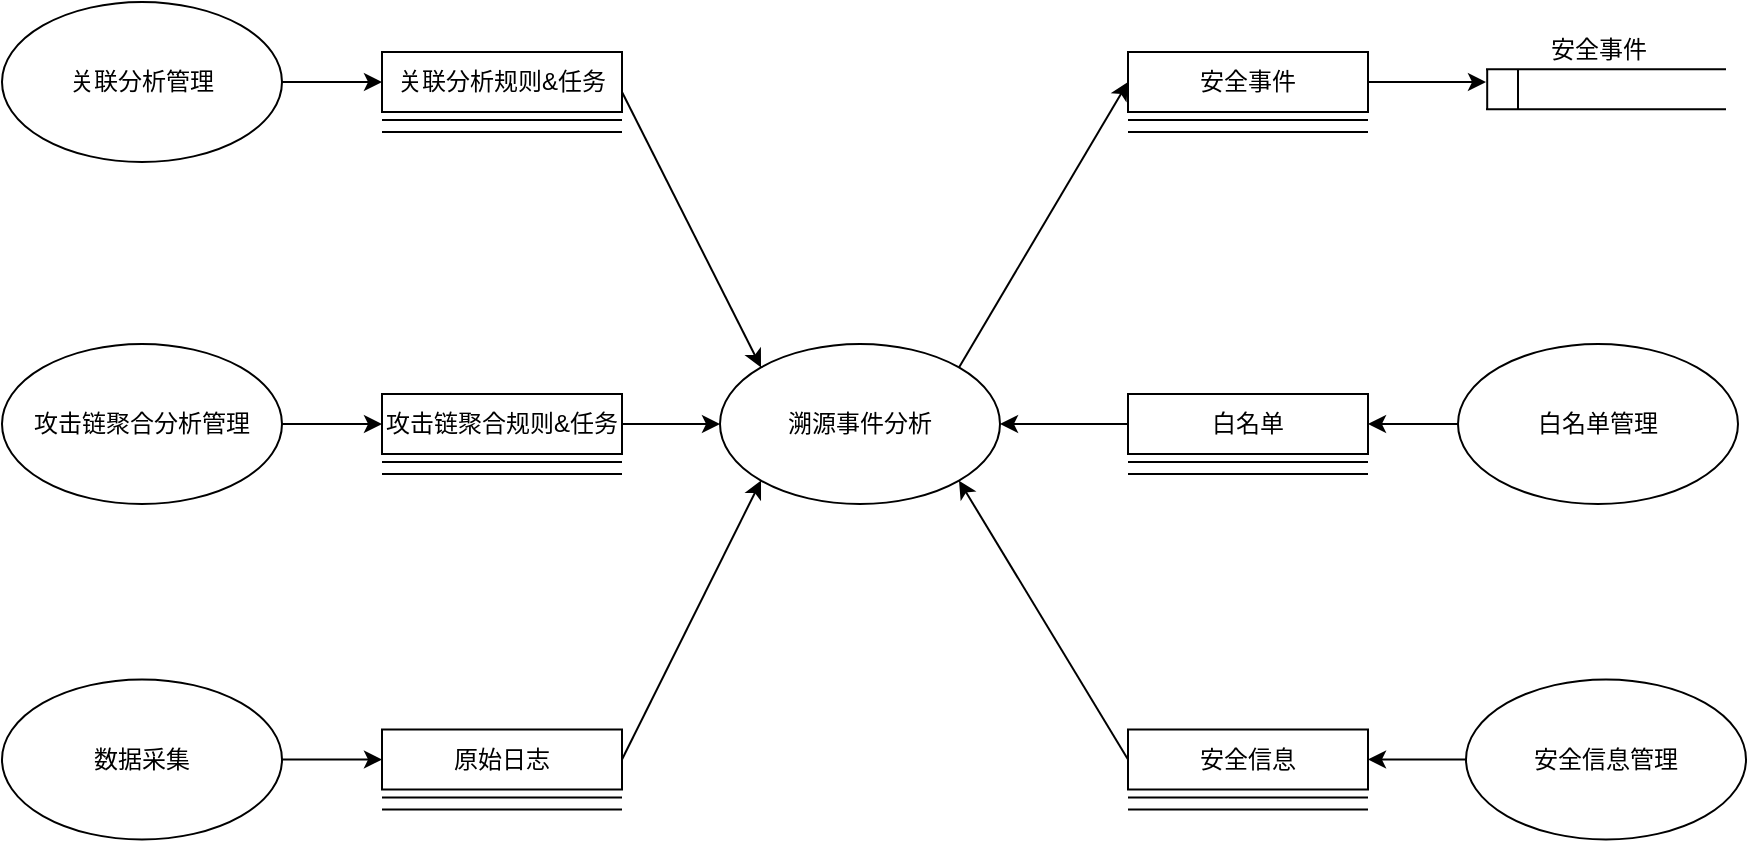 <mxfile version="17.1.3" type="github">
  <diagram id="C5RBs43oDa-KdzZeNtuy" name="Page-1">
    <mxGraphModel dx="2050" dy="779" grid="1" gridSize="10" guides="1" tooltips="1" connect="1" arrows="1" fold="1" page="1" pageScale="1" pageWidth="827" pageHeight="1169" math="0" shadow="0">
      <root>
        <mxCell id="WIyWlLk6GJQsqaUBKTNV-0" />
        <mxCell id="WIyWlLk6GJQsqaUBKTNV-1" parent="WIyWlLk6GJQsqaUBKTNV-0" />
        <mxCell id="AxuAEFp41O1iY1T-BUaN-5" style="rounded=0;orthogonalLoop=1;jettySize=auto;html=1;exitX=1;exitY=0.5;exitDx=0;exitDy=0;entryX=0;entryY=0.5;entryDx=0;entryDy=0;" edge="1" parent="WIyWlLk6GJQsqaUBKTNV-1" source="AxuAEFp41O1iY1T-BUaN-4" target="AxuAEFp41O1iY1T-BUaN-1">
          <mxGeometry relative="1" as="geometry">
            <mxPoint x="501" y="214" as="targetPoint" />
          </mxGeometry>
        </mxCell>
        <mxCell id="AxuAEFp41O1iY1T-BUaN-43" style="edgeStyle=none;rounded=0;orthogonalLoop=1;jettySize=auto;html=1;exitX=1;exitY=0;exitDx=0;exitDy=0;entryX=0;entryY=0.5;entryDx=0;entryDy=0;" edge="1" parent="WIyWlLk6GJQsqaUBKTNV-1" source="AxuAEFp41O1iY1T-BUaN-0" target="AxuAEFp41O1iY1T-BUaN-37">
          <mxGeometry relative="1" as="geometry" />
        </mxCell>
        <mxCell id="AxuAEFp41O1iY1T-BUaN-0" value="溯源事件分析" style="ellipse;whiteSpace=wrap;html=1;" vertex="1" parent="WIyWlLk6GJQsqaUBKTNV-1">
          <mxGeometry x="160" y="260" width="140" height="80" as="geometry" />
        </mxCell>
        <mxCell id="AxuAEFp41O1iY1T-BUaN-1" value="关联分析规则&amp;amp;任务" style="rounded=0;whiteSpace=wrap;html=1;" vertex="1" parent="WIyWlLk6GJQsqaUBKTNV-1">
          <mxGeometry x="-9" y="114" width="120" height="30" as="geometry" />
        </mxCell>
        <mxCell id="AxuAEFp41O1iY1T-BUaN-2" value="" style="endArrow=none;html=1;rounded=0;" edge="1" parent="WIyWlLk6GJQsqaUBKTNV-1">
          <mxGeometry width="50" height="50" relative="1" as="geometry">
            <mxPoint x="-9" y="148" as="sourcePoint" />
            <mxPoint x="111" y="148" as="targetPoint" />
          </mxGeometry>
        </mxCell>
        <mxCell id="AxuAEFp41O1iY1T-BUaN-3" value="" style="endArrow=none;html=1;rounded=0;" edge="1" parent="WIyWlLk6GJQsqaUBKTNV-1">
          <mxGeometry width="50" height="50" relative="1" as="geometry">
            <mxPoint x="-9" y="154" as="sourcePoint" />
            <mxPoint x="111" y="154" as="targetPoint" />
          </mxGeometry>
        </mxCell>
        <mxCell id="AxuAEFp41O1iY1T-BUaN-20" style="edgeStyle=none;rounded=0;orthogonalLoop=1;jettySize=auto;html=1;exitX=0;exitY=0.5;exitDx=0;exitDy=0;entryX=1;entryY=0.5;entryDx=0;entryDy=0;" edge="1" parent="WIyWlLk6GJQsqaUBKTNV-1" source="AxuAEFp41O1iY1T-BUaN-40" target="AxuAEFp41O1iY1T-BUaN-17">
          <mxGeometry relative="1" as="geometry" />
        </mxCell>
        <mxCell id="AxuAEFp41O1iY1T-BUaN-4" value="关联分析管理" style="ellipse;whiteSpace=wrap;html=1;" vertex="1" parent="WIyWlLk6GJQsqaUBKTNV-1">
          <mxGeometry x="-199" y="89" width="140" height="80" as="geometry" />
        </mxCell>
        <mxCell id="AxuAEFp41O1iY1T-BUaN-6" style="rounded=0;orthogonalLoop=1;jettySize=auto;html=1;exitX=1;exitY=0.667;exitDx=0;exitDy=0;exitPerimeter=0;entryX=0;entryY=0;entryDx=0;entryDy=0;" edge="1" parent="WIyWlLk6GJQsqaUBKTNV-1" source="AxuAEFp41O1iY1T-BUaN-1" target="AxuAEFp41O1iY1T-BUaN-0">
          <mxGeometry relative="1" as="geometry">
            <mxPoint x="530" y="200" as="targetPoint" />
            <mxPoint x="400" y="190" as="sourcePoint" />
          </mxGeometry>
        </mxCell>
        <mxCell id="AxuAEFp41O1iY1T-BUaN-16" style="edgeStyle=none;rounded=0;orthogonalLoop=1;jettySize=auto;html=1;exitX=1;exitY=0.5;exitDx=0;exitDy=0;entryX=0;entryY=0.5;entryDx=0;entryDy=0;" edge="1" parent="WIyWlLk6GJQsqaUBKTNV-1" source="AxuAEFp41O1iY1T-BUaN-8" target="AxuAEFp41O1iY1T-BUaN-0">
          <mxGeometry relative="1" as="geometry" />
        </mxCell>
        <mxCell id="AxuAEFp41O1iY1T-BUaN-8" value="攻击链聚合规则&amp;amp;任务" style="rounded=0;whiteSpace=wrap;html=1;" vertex="1" parent="WIyWlLk6GJQsqaUBKTNV-1">
          <mxGeometry x="-9" y="285" width="120" height="30" as="geometry" />
        </mxCell>
        <mxCell id="AxuAEFp41O1iY1T-BUaN-9" value="" style="endArrow=none;html=1;rounded=0;" edge="1" parent="WIyWlLk6GJQsqaUBKTNV-1">
          <mxGeometry width="50" height="50" relative="1" as="geometry">
            <mxPoint x="-9" y="319" as="sourcePoint" />
            <mxPoint x="111" y="319" as="targetPoint" />
          </mxGeometry>
        </mxCell>
        <mxCell id="AxuAEFp41O1iY1T-BUaN-10" value="" style="endArrow=none;html=1;rounded=0;" edge="1" parent="WIyWlLk6GJQsqaUBKTNV-1">
          <mxGeometry width="50" height="50" relative="1" as="geometry">
            <mxPoint x="-9" y="325" as="sourcePoint" />
            <mxPoint x="111" y="325" as="targetPoint" />
          </mxGeometry>
        </mxCell>
        <mxCell id="AxuAEFp41O1iY1T-BUaN-21" style="edgeStyle=none;rounded=0;orthogonalLoop=1;jettySize=auto;html=1;exitX=0;exitY=0.5;exitDx=0;exitDy=0;" edge="1" parent="WIyWlLk6GJQsqaUBKTNV-1" source="AxuAEFp41O1iY1T-BUaN-17" target="AxuAEFp41O1iY1T-BUaN-0">
          <mxGeometry relative="1" as="geometry">
            <mxPoint x="296" y="300" as="targetPoint" />
          </mxGeometry>
        </mxCell>
        <mxCell id="AxuAEFp41O1iY1T-BUaN-17" value="白名单" style="rounded=0;whiteSpace=wrap;html=1;" vertex="1" parent="WIyWlLk6GJQsqaUBKTNV-1">
          <mxGeometry x="364" y="285" width="120" height="30" as="geometry" />
        </mxCell>
        <mxCell id="AxuAEFp41O1iY1T-BUaN-18" value="" style="endArrow=none;html=1;rounded=0;" edge="1" parent="WIyWlLk6GJQsqaUBKTNV-1">
          <mxGeometry width="50" height="50" relative="1" as="geometry">
            <mxPoint x="364" y="319" as="sourcePoint" />
            <mxPoint x="484" y="319" as="targetPoint" />
          </mxGeometry>
        </mxCell>
        <mxCell id="AxuAEFp41O1iY1T-BUaN-19" value="" style="endArrow=none;html=1;rounded=0;" edge="1" parent="WIyWlLk6GJQsqaUBKTNV-1">
          <mxGeometry width="50" height="50" relative="1" as="geometry">
            <mxPoint x="364" y="325" as="sourcePoint" />
            <mxPoint x="484" y="325" as="targetPoint" />
          </mxGeometry>
        </mxCell>
        <mxCell id="AxuAEFp41O1iY1T-BUaN-25" style="edgeStyle=none;rounded=0;orthogonalLoop=1;jettySize=auto;html=1;entryX=1;entryY=1;entryDx=0;entryDy=0;exitX=0;exitY=0.5;exitDx=0;exitDy=0;" edge="1" parent="WIyWlLk6GJQsqaUBKTNV-1" source="AxuAEFp41O1iY1T-BUaN-22" target="AxuAEFp41O1iY1T-BUaN-0">
          <mxGeometry relative="1" as="geometry">
            <mxPoint x="460" y="400" as="targetPoint" />
          </mxGeometry>
        </mxCell>
        <mxCell id="AxuAEFp41O1iY1T-BUaN-22" value="安全信息" style="rounded=0;whiteSpace=wrap;html=1;" vertex="1" parent="WIyWlLk6GJQsqaUBKTNV-1">
          <mxGeometry x="364" y="452.75" width="120" height="30" as="geometry" />
        </mxCell>
        <mxCell id="AxuAEFp41O1iY1T-BUaN-23" value="" style="endArrow=none;html=1;rounded=0;" edge="1" parent="WIyWlLk6GJQsqaUBKTNV-1">
          <mxGeometry width="50" height="50" relative="1" as="geometry">
            <mxPoint x="364" y="486.75" as="sourcePoint" />
            <mxPoint x="484" y="486.75" as="targetPoint" />
          </mxGeometry>
        </mxCell>
        <mxCell id="AxuAEFp41O1iY1T-BUaN-24" value="" style="endArrow=none;html=1;rounded=0;" edge="1" parent="WIyWlLk6GJQsqaUBKTNV-1">
          <mxGeometry width="50" height="50" relative="1" as="geometry">
            <mxPoint x="364" y="492.75" as="sourcePoint" />
            <mxPoint x="484" y="492.75" as="targetPoint" />
          </mxGeometry>
        </mxCell>
        <mxCell id="AxuAEFp41O1iY1T-BUaN-29" style="edgeStyle=none;rounded=0;orthogonalLoop=1;jettySize=auto;html=1;exitX=0;exitY=0.5;exitDx=0;exitDy=0;entryX=1;entryY=0.5;entryDx=0;entryDy=0;" edge="1" parent="WIyWlLk6GJQsqaUBKTNV-1" source="AxuAEFp41O1iY1T-BUaN-41" target="AxuAEFp41O1iY1T-BUaN-22">
          <mxGeometry relative="1" as="geometry">
            <mxPoint x="624.503" y="351.034" as="sourcePoint" />
            <mxPoint x="494" y="377.75" as="targetPoint" />
          </mxGeometry>
        </mxCell>
        <mxCell id="AxuAEFp41O1iY1T-BUaN-34" style="edgeStyle=none;rounded=0;orthogonalLoop=1;jettySize=auto;html=1;entryX=0;entryY=0.5;entryDx=0;entryDy=0;" edge="1" parent="WIyWlLk6GJQsqaUBKTNV-1" source="AxuAEFp41O1iY1T-BUaN-30" target="AxuAEFp41O1iY1T-BUaN-31">
          <mxGeometry relative="1" as="geometry" />
        </mxCell>
        <mxCell id="AxuAEFp41O1iY1T-BUaN-30" value="数据采集" style="ellipse;whiteSpace=wrap;html=1;" vertex="1" parent="WIyWlLk6GJQsqaUBKTNV-1">
          <mxGeometry x="-199" y="427.75" width="140" height="80" as="geometry" />
        </mxCell>
        <mxCell id="AxuAEFp41O1iY1T-BUaN-35" style="edgeStyle=none;rounded=0;orthogonalLoop=1;jettySize=auto;html=1;exitX=1;exitY=0.5;exitDx=0;exitDy=0;entryX=0;entryY=1;entryDx=0;entryDy=0;" edge="1" parent="WIyWlLk6GJQsqaUBKTNV-1" source="AxuAEFp41O1iY1T-BUaN-31" target="AxuAEFp41O1iY1T-BUaN-0">
          <mxGeometry relative="1" as="geometry" />
        </mxCell>
        <mxCell id="AxuAEFp41O1iY1T-BUaN-31" value="原始日志" style="rounded=0;whiteSpace=wrap;html=1;" vertex="1" parent="WIyWlLk6GJQsqaUBKTNV-1">
          <mxGeometry x="-9" y="452.75" width="120" height="30" as="geometry" />
        </mxCell>
        <mxCell id="AxuAEFp41O1iY1T-BUaN-32" value="" style="endArrow=none;html=1;rounded=0;" edge="1" parent="WIyWlLk6GJQsqaUBKTNV-1">
          <mxGeometry width="50" height="50" relative="1" as="geometry">
            <mxPoint x="-9" y="486.75" as="sourcePoint" />
            <mxPoint x="111" y="486.75" as="targetPoint" />
          </mxGeometry>
        </mxCell>
        <mxCell id="AxuAEFp41O1iY1T-BUaN-33" value="" style="endArrow=none;html=1;rounded=0;" edge="1" parent="WIyWlLk6GJQsqaUBKTNV-1">
          <mxGeometry width="50" height="50" relative="1" as="geometry">
            <mxPoint x="-9" y="492.75" as="sourcePoint" />
            <mxPoint x="111" y="492.75" as="targetPoint" />
          </mxGeometry>
        </mxCell>
        <mxCell id="AxuAEFp41O1iY1T-BUaN-54" value="" style="edgeStyle=none;rounded=0;orthogonalLoop=1;jettySize=auto;html=1;exitX=1;exitY=0.5;exitDx=0;exitDy=0;" edge="1" parent="WIyWlLk6GJQsqaUBKTNV-1" source="AxuAEFp41O1iY1T-BUaN-37">
          <mxGeometry relative="1" as="geometry">
            <mxPoint x="543" y="129.0" as="targetPoint" />
          </mxGeometry>
        </mxCell>
        <mxCell id="AxuAEFp41O1iY1T-BUaN-37" value="安全事件" style="rounded=0;whiteSpace=wrap;html=1;" vertex="1" parent="WIyWlLk6GJQsqaUBKTNV-1">
          <mxGeometry x="364" y="114" width="120" height="30" as="geometry" />
        </mxCell>
        <mxCell id="AxuAEFp41O1iY1T-BUaN-38" value="" style="endArrow=none;html=1;rounded=0;" edge="1" parent="WIyWlLk6GJQsqaUBKTNV-1">
          <mxGeometry width="50" height="50" relative="1" as="geometry">
            <mxPoint x="364" y="148" as="sourcePoint" />
            <mxPoint x="484" y="148" as="targetPoint" />
          </mxGeometry>
        </mxCell>
        <mxCell id="AxuAEFp41O1iY1T-BUaN-39" value="" style="endArrow=none;html=1;rounded=0;" edge="1" parent="WIyWlLk6GJQsqaUBKTNV-1">
          <mxGeometry width="50" height="50" relative="1" as="geometry">
            <mxPoint x="364" y="154.0" as="sourcePoint" />
            <mxPoint x="484" y="154.0" as="targetPoint" />
          </mxGeometry>
        </mxCell>
        <mxCell id="AxuAEFp41O1iY1T-BUaN-40" value="白名单管理" style="ellipse;whiteSpace=wrap;html=1;" vertex="1" parent="WIyWlLk6GJQsqaUBKTNV-1">
          <mxGeometry x="529" y="260" width="140" height="80" as="geometry" />
        </mxCell>
        <mxCell id="AxuAEFp41O1iY1T-BUaN-41" value="安全信息管理" style="ellipse;whiteSpace=wrap;html=1;" vertex="1" parent="WIyWlLk6GJQsqaUBKTNV-1">
          <mxGeometry x="533" y="427.75" width="140" height="80" as="geometry" />
        </mxCell>
        <mxCell id="AxuAEFp41O1iY1T-BUaN-56" style="edgeStyle=none;rounded=0;orthogonalLoop=1;jettySize=auto;html=1;exitX=1;exitY=0.5;exitDx=0;exitDy=0;entryX=0;entryY=0.5;entryDx=0;entryDy=0;" edge="1" parent="WIyWlLk6GJQsqaUBKTNV-1" source="AxuAEFp41O1iY1T-BUaN-55" target="AxuAEFp41O1iY1T-BUaN-8">
          <mxGeometry relative="1" as="geometry" />
        </mxCell>
        <mxCell id="AxuAEFp41O1iY1T-BUaN-55" value="攻击链聚合分析管理" style="ellipse;whiteSpace=wrap;html=1;" vertex="1" parent="WIyWlLk6GJQsqaUBKTNV-1">
          <mxGeometry x="-199" y="260" width="140" height="80" as="geometry" />
        </mxCell>
        <mxCell id="AxuAEFp41O1iY1T-BUaN-65" value="安全事件" style="text;html=1;align=center;verticalAlign=middle;resizable=0;points=[];autosize=1;strokeColor=none;fillColor=none;" vertex="1" parent="WIyWlLk6GJQsqaUBKTNV-1">
          <mxGeometry x="569" y="102.57" width="60" height="20" as="geometry" />
        </mxCell>
        <mxCell id="AxuAEFp41O1iY1T-BUaN-66" value="" style="group" vertex="1" connectable="0" parent="WIyWlLk6GJQsqaUBKTNV-1">
          <mxGeometry x="543" y="122.57" width="120" height="20" as="geometry" />
        </mxCell>
        <mxCell id="AxuAEFp41O1iY1T-BUaN-60" value="" style="endArrow=none;html=1;rounded=0;" edge="1" parent="AxuAEFp41O1iY1T-BUaN-66">
          <mxGeometry width="50" height="50" relative="1" as="geometry">
            <mxPoint x="0.6" y="20" as="sourcePoint" />
            <mxPoint x="0.6" as="targetPoint" />
          </mxGeometry>
        </mxCell>
        <mxCell id="AxuAEFp41O1iY1T-BUaN-61" value="" style="endArrow=none;html=1;rounded=0;" edge="1" parent="AxuAEFp41O1iY1T-BUaN-66">
          <mxGeometry width="50" height="50" relative="1" as="geometry">
            <mxPoint x="120" y="20" as="sourcePoint" />
            <mxPoint y="20" as="targetPoint" />
          </mxGeometry>
        </mxCell>
        <mxCell id="AxuAEFp41O1iY1T-BUaN-63" value="" style="endArrow=none;html=1;rounded=0;" edge="1" parent="AxuAEFp41O1iY1T-BUaN-66">
          <mxGeometry width="50" height="50" relative="1" as="geometry">
            <mxPoint x="120" as="sourcePoint" />
            <mxPoint as="targetPoint" />
          </mxGeometry>
        </mxCell>
        <mxCell id="AxuAEFp41O1iY1T-BUaN-64" value="" style="endArrow=none;html=1;rounded=0;" edge="1" parent="AxuAEFp41O1iY1T-BUaN-66">
          <mxGeometry width="50" height="50" relative="1" as="geometry">
            <mxPoint x="16.0" y="20" as="sourcePoint" />
            <mxPoint x="16.0" as="targetPoint" />
          </mxGeometry>
        </mxCell>
      </root>
    </mxGraphModel>
  </diagram>
</mxfile>
